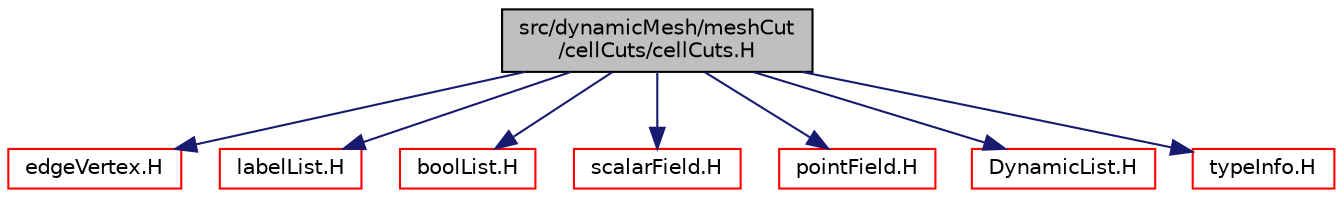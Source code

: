 digraph "src/dynamicMesh/meshCut/cellCuts/cellCuts.H"
{
  bgcolor="transparent";
  edge [fontname="Helvetica",fontsize="10",labelfontname="Helvetica",labelfontsize="10"];
  node [fontname="Helvetica",fontsize="10",shape=record];
  Node1 [label="src/dynamicMesh/meshCut\l/cellCuts/cellCuts.H",height=0.2,width=0.4,color="black", fillcolor="grey75", style="filled", fontcolor="black"];
  Node1 -> Node2 [color="midnightblue",fontsize="10",style="solid",fontname="Helvetica"];
  Node2 [label="edgeVertex.H",height=0.2,width=0.4,color="red",URL="$a04803.html"];
  Node1 -> Node3 [color="midnightblue",fontsize="10",style="solid",fontname="Helvetica"];
  Node3 [label="labelList.H",height=0.2,width=0.4,color="red",URL="$a08887.html"];
  Node1 -> Node4 [color="midnightblue",fontsize="10",style="solid",fontname="Helvetica"];
  Node4 [label="boolList.H",height=0.2,width=0.4,color="red",URL="$a08805.html"];
  Node1 -> Node5 [color="midnightblue",fontsize="10",style="solid",fontname="Helvetica"];
  Node5 [label="scalarField.H",height=0.2,width=0.4,color="red",URL="$a07969.html"];
  Node1 -> Node6 [color="midnightblue",fontsize="10",style="solid",fontname="Helvetica"];
  Node6 [label="pointField.H",height=0.2,width=0.4,color="red",URL="$a08775.html"];
  Node1 -> Node7 [color="midnightblue",fontsize="10",style="solid",fontname="Helvetica"];
  Node7 [label="DynamicList.H",height=0.2,width=0.4,color="red",URL="$a07627.html"];
  Node1 -> Node8 [color="midnightblue",fontsize="10",style="solid",fontname="Helvetica"];
  Node8 [label="typeInfo.H",height=0.2,width=0.4,color="red",URL="$a07864.html"];
}
